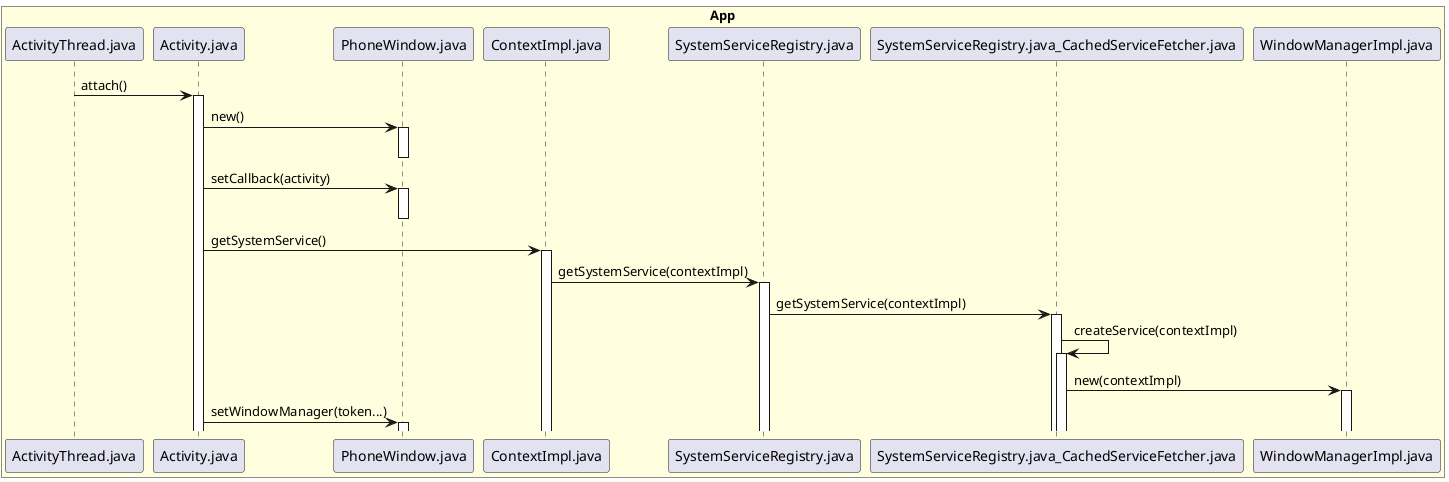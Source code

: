@startuml

box "App" #LightYellow
participant ActivityThread.java
participant Activity.java
participant PhoneWindow.java
participant ContextImpl.java
participant SystemServiceRegistry.java
participant SystemServiceRegistry.java_CachedServiceFetcher.java
participant WindowManagerImpl.java
end box

ActivityThread.java -> Activity.java:attach()
activate Activity.java
Activity.java -> PhoneWindow.java:new()
activate PhoneWindow.java


deactivate PhoneWindow.java
Activity.java -> PhoneWindow.java:setCallback(activity)
activate PhoneWindow.java
deactivate PhoneWindow.java

Activity.java -> ContextImpl.java:getSystemService()
activate ContextImpl.java
ContextImpl.java -> SystemServiceRegistry.java:getSystemService(contextImpl)
activate SystemServiceRegistry.java
SystemServiceRegistry.java -> SystemServiceRegistry.java_CachedServiceFetcher.java:getSystemService(contextImpl)
activate SystemServiceRegistry.java_CachedServiceFetcher.java
SystemServiceRegistry.java_CachedServiceFetcher.java -> SystemServiceRegistry.java_CachedServiceFetcher.java:createService(contextImpl)
activate SystemServiceRegistry.java_CachedServiceFetcher.java
SystemServiceRegistry.java_CachedServiceFetcher.java -> WindowManagerImpl.java:new(contextImpl)
activate WindowManagerImpl.java

Activity.java -> PhoneWindow.java:setWindowManager(token...)
activate PhoneWindow.java

@enduml